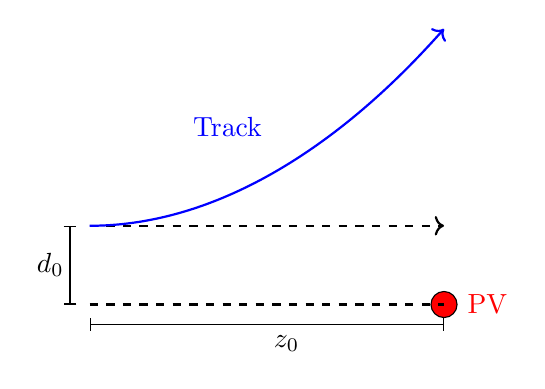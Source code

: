 % -*- root: ../../Thesis.tex -*-
\begin{tikzpicture}
  \draw[->,dashed,thick] (-2.5,0) -- (2,0);
  \draw[->,thick,blue] (-2.5,0) parabola (2,2.5);
  \node[blue] at (-0.75,1.25) {Track};
  \node[red] at (2.55,-1) {PV};
  \node[draw,shape=circle,fill=red] at (2,-1) {};
  \draw[dashed,thick] (-2.5,-1) -- (2,-1);
  \draw[|-|] (-2.75,0) -- (-2.75,-1);
  \node at (-3,-0.5) {$d_0$};
  \draw[|-|] (-2.5,-1.25) -- (2,-1.25);
  \node at (0,-1.5) {$z_0$};
\end{tikzpicture}